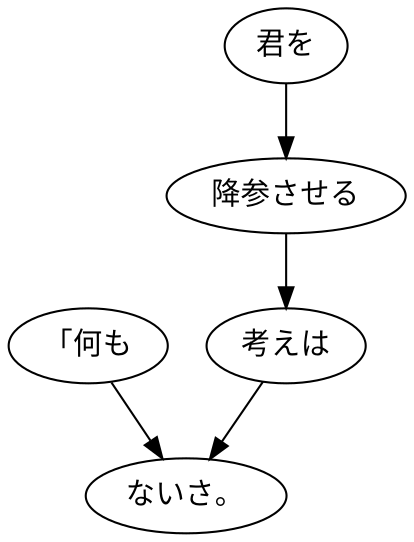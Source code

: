 digraph graph1001 {
	node0 [label="「何も"];
	node1 [label="君を"];
	node2 [label="降参させる"];
	node3 [label="考えは"];
	node4 [label="ないさ。"];
	node0 -> node4;
	node1 -> node2;
	node2 -> node3;
	node3 -> node4;
}
